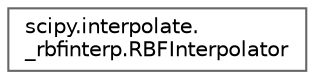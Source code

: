 digraph "Graphical Class Hierarchy"
{
 // LATEX_PDF_SIZE
  bgcolor="transparent";
  edge [fontname=Helvetica,fontsize=10,labelfontname=Helvetica,labelfontsize=10];
  node [fontname=Helvetica,fontsize=10,shape=box,height=0.2,width=0.4];
  rankdir="LR";
  Node0 [id="Node000000",label="scipy.interpolate.\l_rbfinterp.RBFInterpolator",height=0.2,width=0.4,color="grey40", fillcolor="white", style="filled",URL="$d0/dc9/classscipy_1_1interpolate_1_1__rbfinterp_1_1RBFInterpolator.html",tooltip=" "];
}
